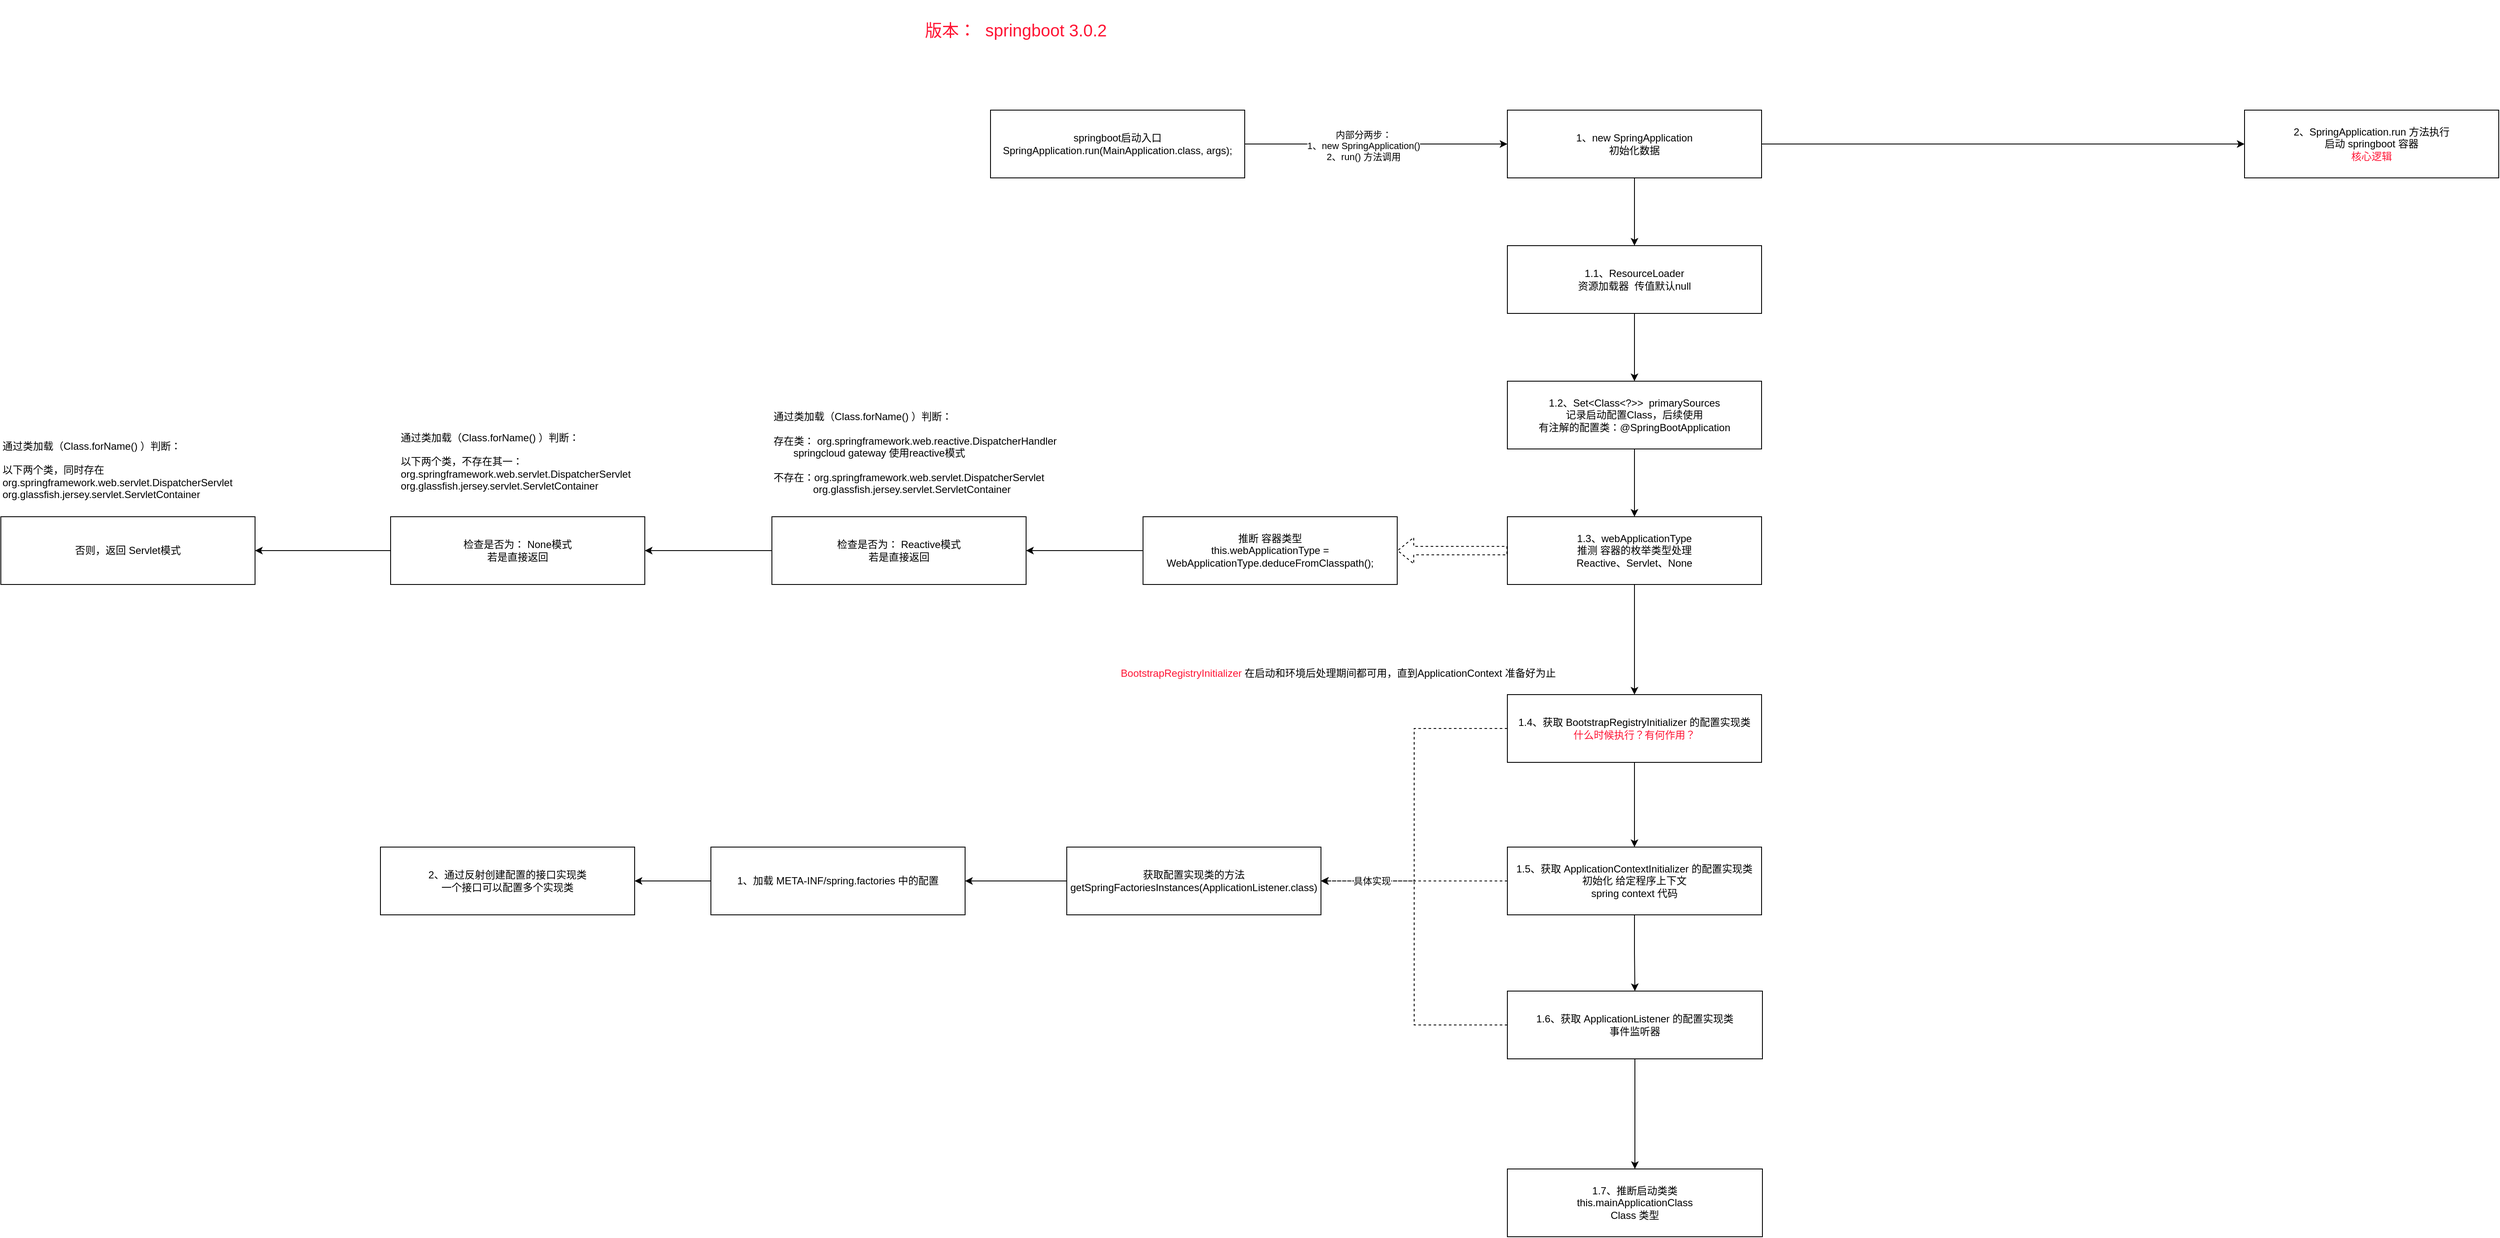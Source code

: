 <mxfile version="24.7.1" type="github">
  <diagram name="第 1 页" id="V4Ak-N3mkKXYkzaVka8B">
    <mxGraphModel dx="3540" dy="854" grid="1" gridSize="10" guides="1" tooltips="1" connect="1" arrows="1" fold="1" page="1" pageScale="1" pageWidth="827" pageHeight="1169" math="0" shadow="0">
      <root>
        <mxCell id="0" />
        <mxCell id="1" parent="0" />
        <mxCell id="5lzMWwLud2EmKNjs77PM-1" value="版本：&amp;nbsp; springboot 3.0.2" style="text;html=1;align=center;verticalAlign=middle;whiteSpace=wrap;rounded=0;fontSize=20;fontColor=#FF1434;" parent="1" vertex="1">
          <mxGeometry x="20" y="30" width="260" height="70" as="geometry" />
        </mxCell>
        <mxCell id="5lzMWwLud2EmKNjs77PM-5" style="edgeStyle=orthogonalEdgeStyle;rounded=0;orthogonalLoop=1;jettySize=auto;html=1;exitX=1;exitY=0.5;exitDx=0;exitDy=0;" parent="1" source="5lzMWwLud2EmKNjs77PM-2" target="5lzMWwLud2EmKNjs77PM-4" edge="1">
          <mxGeometry relative="1" as="geometry" />
        </mxCell>
        <mxCell id="5lzMWwLud2EmKNjs77PM-7" value="内部分两步：&lt;div&gt;1、new SpringApplication()&lt;/div&gt;&lt;div&gt;2、run() 方法调用&lt;/div&gt;" style="edgeLabel;html=1;align=center;verticalAlign=middle;resizable=0;points=[];" parent="5lzMWwLud2EmKNjs77PM-5" vertex="1" connectable="0">
          <mxGeometry x="-0.2" y="-2" relative="1" as="geometry">
            <mxPoint x="16" as="offset" />
          </mxGeometry>
        </mxCell>
        <mxCell id="5lzMWwLud2EmKNjs77PM-2" value="&lt;div&gt;springboot启动入口&lt;/div&gt;SpringApplication.run(MainApplication.class, args);" style="whiteSpace=wrap;html=1;" parent="1" vertex="1">
          <mxGeometry x="120" y="160" width="300" height="80" as="geometry" />
        </mxCell>
        <mxCell id="5lzMWwLud2EmKNjs77PM-8" style="edgeStyle=orthogonalEdgeStyle;rounded=0;orthogonalLoop=1;jettySize=auto;html=1;" parent="1" source="5lzMWwLud2EmKNjs77PM-4" target="5lzMWwLud2EmKNjs77PM-9" edge="1">
          <mxGeometry relative="1" as="geometry">
            <mxPoint x="880" y="360" as="targetPoint" />
          </mxGeometry>
        </mxCell>
        <mxCell id="WUfuaM3kLcoVB8gfCpkm-34" style="edgeStyle=orthogonalEdgeStyle;rounded=0;orthogonalLoop=1;jettySize=auto;html=1;exitX=1;exitY=0.5;exitDx=0;exitDy=0;" edge="1" parent="1" source="5lzMWwLud2EmKNjs77PM-4" target="WUfuaM3kLcoVB8gfCpkm-33">
          <mxGeometry relative="1" as="geometry" />
        </mxCell>
        <mxCell id="5lzMWwLud2EmKNjs77PM-4" value="1、new SpringApplication&lt;div&gt;&lt;/div&gt;&lt;div&gt;初始化数据&lt;/div&gt;" style="whiteSpace=wrap;html=1;" parent="1" vertex="1">
          <mxGeometry x="730" y="160" width="300" height="80" as="geometry" />
        </mxCell>
        <mxCell id="5lzMWwLud2EmKNjs77PM-11" style="edgeStyle=orthogonalEdgeStyle;rounded=0;orthogonalLoop=1;jettySize=auto;html=1;" parent="1" source="5lzMWwLud2EmKNjs77PM-9" target="5lzMWwLud2EmKNjs77PM-10" edge="1">
          <mxGeometry relative="1" as="geometry" />
        </mxCell>
        <mxCell id="5lzMWwLud2EmKNjs77PM-9" value="1.1、ResourceLoader&lt;div&gt;资源加载器&amp;nbsp; 传值默认null&lt;/div&gt;" style="whiteSpace=wrap;html=1;" parent="1" vertex="1">
          <mxGeometry x="730" y="320" width="300" height="80" as="geometry" />
        </mxCell>
        <mxCell id="5lzMWwLud2EmKNjs77PM-13" style="edgeStyle=orthogonalEdgeStyle;rounded=0;orthogonalLoop=1;jettySize=auto;html=1;exitX=0.5;exitY=1;exitDx=0;exitDy=0;entryX=0.5;entryY=0;entryDx=0;entryDy=0;" parent="1" source="5lzMWwLud2EmKNjs77PM-10" target="5lzMWwLud2EmKNjs77PM-12" edge="1">
          <mxGeometry relative="1" as="geometry" />
        </mxCell>
        <mxCell id="5lzMWwLud2EmKNjs77PM-10" value="1.2、Set&amp;lt;Class&amp;lt;?&amp;gt;&amp;gt;&amp;nbsp; primarySources&lt;div&gt;记录启动配置Class，后续使用&lt;/div&gt;&lt;div&gt;有注解的配置类：@SpringBootApplication&lt;br&gt;&lt;/div&gt;" style="whiteSpace=wrap;html=1;" parent="1" vertex="1">
          <mxGeometry x="730" y="480" width="300" height="80" as="geometry" />
        </mxCell>
        <mxCell id="5lzMWwLud2EmKNjs77PM-16" style="edgeStyle=orthogonalEdgeStyle;rounded=0;orthogonalLoop=1;jettySize=auto;html=1;exitX=0;exitY=0.5;exitDx=0;exitDy=0;shape=flexArrow;dashed=1;" parent="1" source="5lzMWwLud2EmKNjs77PM-12" target="5lzMWwLud2EmKNjs77PM-15" edge="1">
          <mxGeometry relative="1" as="geometry" />
        </mxCell>
        <mxCell id="WUfuaM3kLcoVB8gfCpkm-15" style="edgeStyle=orthogonalEdgeStyle;rounded=0;orthogonalLoop=1;jettySize=auto;html=1;exitX=0.5;exitY=1;exitDx=0;exitDy=0;" edge="1" parent="1" source="5lzMWwLud2EmKNjs77PM-12" target="WUfuaM3kLcoVB8gfCpkm-14">
          <mxGeometry relative="1" as="geometry" />
        </mxCell>
        <mxCell id="5lzMWwLud2EmKNjs77PM-12" value="&lt;div&gt;1.3、webApplicationType&lt;/div&gt;&lt;div&gt;推测 容器的枚举类型处理&lt;/div&gt;&lt;div&gt;Reactive、Servlet、None&lt;/div&gt;" style="whiteSpace=wrap;html=1;" parent="1" vertex="1">
          <mxGeometry x="730" y="640" width="300" height="80" as="geometry" />
        </mxCell>
        <mxCell id="WUfuaM3kLcoVB8gfCpkm-11" style="edgeStyle=orthogonalEdgeStyle;rounded=0;orthogonalLoop=1;jettySize=auto;html=1;exitX=0;exitY=0.5;exitDx=0;exitDy=0;" edge="1" parent="1" source="5lzMWwLud2EmKNjs77PM-15" target="WUfuaM3kLcoVB8gfCpkm-1">
          <mxGeometry relative="1" as="geometry" />
        </mxCell>
        <mxCell id="5lzMWwLud2EmKNjs77PM-15" value="&lt;div&gt;推断 容器类型&lt;/div&gt;this.webApplicationType = WebApplicationType.deduceFromClasspath();" style="whiteSpace=wrap;html=1;" parent="1" vertex="1">
          <mxGeometry x="300" y="640" width="300" height="80" as="geometry" />
        </mxCell>
        <mxCell id="WUfuaM3kLcoVB8gfCpkm-12" style="edgeStyle=orthogonalEdgeStyle;rounded=0;orthogonalLoop=1;jettySize=auto;html=1;exitX=0;exitY=0.5;exitDx=0;exitDy=0;" edge="1" parent="1" source="WUfuaM3kLcoVB8gfCpkm-1" target="WUfuaM3kLcoVB8gfCpkm-3">
          <mxGeometry relative="1" as="geometry" />
        </mxCell>
        <mxCell id="WUfuaM3kLcoVB8gfCpkm-1" value="检查是否为： Reactive模式&lt;div&gt;若是直接返回&lt;/div&gt;" style="whiteSpace=wrap;html=1;" vertex="1" parent="1">
          <mxGeometry x="-138" y="640" width="300" height="80" as="geometry" />
        </mxCell>
        <mxCell id="WUfuaM3kLcoVB8gfCpkm-13" style="edgeStyle=orthogonalEdgeStyle;rounded=0;orthogonalLoop=1;jettySize=auto;html=1;exitX=0;exitY=0.5;exitDx=0;exitDy=0;" edge="1" parent="1" source="WUfuaM3kLcoVB8gfCpkm-3" target="WUfuaM3kLcoVB8gfCpkm-5">
          <mxGeometry relative="1" as="geometry" />
        </mxCell>
        <mxCell id="WUfuaM3kLcoVB8gfCpkm-3" value="检查是否为： None模式&lt;div&gt;若是直接返回&lt;/div&gt;" style="whiteSpace=wrap;html=1;" vertex="1" parent="1">
          <mxGeometry x="-588" y="640" width="300" height="80" as="geometry" />
        </mxCell>
        <mxCell id="WUfuaM3kLcoVB8gfCpkm-5" value="否则，返回 Servlet模式" style="whiteSpace=wrap;html=1;" vertex="1" parent="1">
          <mxGeometry x="-1048" y="640" width="300" height="80" as="geometry" />
        </mxCell>
        <mxCell id="WUfuaM3kLcoVB8gfCpkm-7" value="&lt;div&gt;通过类加载（Class.forName() ）判断：&lt;/div&gt;&lt;div&gt;&lt;br&gt;&lt;/div&gt;存在类： org.springframework.web.reactive.DispatcherHandler&lt;div&gt;&amp;nbsp; &amp;nbsp; &amp;nbsp; &amp;nbsp;springcloud gateway 使用reactive模式&lt;/div&gt;&lt;div&gt;&lt;br&gt;&lt;div&gt;不存在：org.springframework.web.servlet.DispatcherServlet&lt;/div&gt;&lt;div&gt;&amp;nbsp; &amp;nbsp; &amp;nbsp; &amp;nbsp; &amp;nbsp; &amp;nbsp; &amp;nbsp; org.glassfish.jersey.servlet.ServletContainer&lt;br&gt;&lt;/div&gt;&lt;/div&gt;" style="text;html=1;align=left;verticalAlign=middle;resizable=0;points=[];autosize=1;strokeColor=none;fillColor=none;" vertex="1" parent="1">
          <mxGeometry x="-138" y="510" width="360" height="110" as="geometry" />
        </mxCell>
        <mxCell id="WUfuaM3kLcoVB8gfCpkm-9" value="&lt;div&gt;通过类加载（Class.forName() ）判断：&lt;/div&gt;&lt;div&gt;&lt;br&gt;&lt;/div&gt;&lt;div&gt;&lt;div&gt;以下两个类，不存在其一：&lt;/div&gt;&lt;div&gt;org.springframework.web.servlet.DispatcherServlet&lt;/div&gt;&lt;div&gt;org.glassfish.jersey.servlet.ServletContainer&lt;br&gt;&lt;/div&gt;&lt;/div&gt;" style="text;html=1;align=left;verticalAlign=middle;resizable=0;points=[];autosize=1;strokeColor=none;fillColor=none;" vertex="1" parent="1">
          <mxGeometry x="-578" y="530" width="290" height="90" as="geometry" />
        </mxCell>
        <mxCell id="WUfuaM3kLcoVB8gfCpkm-10" value="&lt;div&gt;通过类加载（Class.forName() ）判断：&lt;/div&gt;&lt;div&gt;&lt;br&gt;&lt;/div&gt;&lt;div&gt;&lt;div&gt;以下两个类，同时存在&lt;/div&gt;&lt;div&gt;org.springframework.web.servlet.DispatcherServlet&lt;/div&gt;&lt;div&gt;org.glassfish.jersey.servlet.ServletContainer&lt;br&gt;&lt;/div&gt;&lt;/div&gt;" style="text;html=1;align=left;verticalAlign=middle;resizable=0;points=[];autosize=1;strokeColor=none;fillColor=none;" vertex="1" parent="1">
          <mxGeometry x="-1048" y="540" width="290" height="90" as="geometry" />
        </mxCell>
        <mxCell id="WUfuaM3kLcoVB8gfCpkm-19" style="edgeStyle=orthogonalEdgeStyle;rounded=0;orthogonalLoop=1;jettySize=auto;html=1;exitX=0.5;exitY=1;exitDx=0;exitDy=0;" edge="1" parent="1" source="WUfuaM3kLcoVB8gfCpkm-14" target="WUfuaM3kLcoVB8gfCpkm-18">
          <mxGeometry relative="1" as="geometry" />
        </mxCell>
        <mxCell id="WUfuaM3kLcoVB8gfCpkm-27" style="edgeStyle=orthogonalEdgeStyle;rounded=0;orthogonalLoop=1;jettySize=auto;html=1;exitX=0;exitY=0.5;exitDx=0;exitDy=0;entryX=1;entryY=0.5;entryDx=0;entryDy=0;dashed=1;" edge="1" parent="1" source="WUfuaM3kLcoVB8gfCpkm-14" target="WUfuaM3kLcoVB8gfCpkm-22">
          <mxGeometry relative="1" as="geometry" />
        </mxCell>
        <mxCell id="WUfuaM3kLcoVB8gfCpkm-14" value="1.4、获取 BootstrapRegistryInitializer 的配置实现类&lt;div&gt;&lt;font color=&quot;#ff1434&quot;&gt;什么时候执行？有何作用？&lt;/font&gt;&lt;/div&gt;" style="whiteSpace=wrap;html=1;" vertex="1" parent="1">
          <mxGeometry x="730" y="850" width="300" height="80" as="geometry" />
        </mxCell>
        <mxCell id="WUfuaM3kLcoVB8gfCpkm-17" value="&lt;font color=&quot;#ff1434&quot;&gt;BootstrapRegistryInitializer&lt;/font&gt; 在启动和环境后处理期间都可用，直到ApplicationContext 准备好为止" style="text;html=1;align=center;verticalAlign=middle;resizable=0;points=[];autosize=1;strokeColor=none;fillColor=none;" vertex="1" parent="1">
          <mxGeometry x="260" y="810" width="540" height="30" as="geometry" />
        </mxCell>
        <mxCell id="WUfuaM3kLcoVB8gfCpkm-21" style="edgeStyle=orthogonalEdgeStyle;rounded=0;orthogonalLoop=1;jettySize=auto;html=1;exitX=0.5;exitY=1;exitDx=0;exitDy=0;" edge="1" parent="1" source="WUfuaM3kLcoVB8gfCpkm-18" target="WUfuaM3kLcoVB8gfCpkm-20">
          <mxGeometry relative="1" as="geometry" />
        </mxCell>
        <mxCell id="WUfuaM3kLcoVB8gfCpkm-28" style="edgeStyle=orthogonalEdgeStyle;rounded=0;orthogonalLoop=1;jettySize=auto;html=1;exitX=0;exitY=0.5;exitDx=0;exitDy=0;dashed=1;" edge="1" parent="1" source="WUfuaM3kLcoVB8gfCpkm-18" target="WUfuaM3kLcoVB8gfCpkm-22">
          <mxGeometry relative="1" as="geometry" />
        </mxCell>
        <mxCell id="WUfuaM3kLcoVB8gfCpkm-18" value="1.5、获取&amp;nbsp;ApplicationContextInitializer 的配置实现类&lt;div&gt;初始化 给定程序上下文&lt;/div&gt;&lt;div&gt;spring context 代码&lt;/div&gt;" style="whiteSpace=wrap;html=1;" vertex="1" parent="1">
          <mxGeometry x="730" y="1030" width="300" height="80" as="geometry" />
        </mxCell>
        <mxCell id="WUfuaM3kLcoVB8gfCpkm-29" style="edgeStyle=orthogonalEdgeStyle;rounded=0;orthogonalLoop=1;jettySize=auto;html=1;exitX=0;exitY=0.5;exitDx=0;exitDy=0;entryX=1;entryY=0.5;entryDx=0;entryDy=0;dashed=1;" edge="1" parent="1" source="WUfuaM3kLcoVB8gfCpkm-20" target="WUfuaM3kLcoVB8gfCpkm-22">
          <mxGeometry relative="1" as="geometry" />
        </mxCell>
        <mxCell id="WUfuaM3kLcoVB8gfCpkm-30" value="具体实现" style="edgeLabel;html=1;align=center;verticalAlign=middle;resizable=0;points=[];" vertex="1" connectable="0" parent="WUfuaM3kLcoVB8gfCpkm-29">
          <mxGeometry x="0.841" y="-2" relative="1" as="geometry">
            <mxPoint x="29" y="2" as="offset" />
          </mxGeometry>
        </mxCell>
        <mxCell id="WUfuaM3kLcoVB8gfCpkm-32" style="edgeStyle=orthogonalEdgeStyle;rounded=0;orthogonalLoop=1;jettySize=auto;html=1;exitX=0.5;exitY=1;exitDx=0;exitDy=0;" edge="1" parent="1" source="WUfuaM3kLcoVB8gfCpkm-20" target="WUfuaM3kLcoVB8gfCpkm-31">
          <mxGeometry relative="1" as="geometry" />
        </mxCell>
        <mxCell id="WUfuaM3kLcoVB8gfCpkm-20" value="1.6、获取&amp;nbsp;ApplicationListener 的配置实现类&lt;div&gt;事件监听器&lt;/div&gt;" style="whiteSpace=wrap;html=1;" vertex="1" parent="1">
          <mxGeometry x="730" y="1200" width="301" height="80" as="geometry" />
        </mxCell>
        <mxCell id="WUfuaM3kLcoVB8gfCpkm-24" style="edgeStyle=orthogonalEdgeStyle;rounded=0;orthogonalLoop=1;jettySize=auto;html=1;exitX=0;exitY=0.5;exitDx=0;exitDy=0;" edge="1" parent="1" source="WUfuaM3kLcoVB8gfCpkm-22" target="WUfuaM3kLcoVB8gfCpkm-23">
          <mxGeometry relative="1" as="geometry" />
        </mxCell>
        <mxCell id="WUfuaM3kLcoVB8gfCpkm-22" value="&lt;div&gt;获取配置实现类的方法&lt;/div&gt;getSpringFactoriesInstances(ApplicationListener.class)" style="whiteSpace=wrap;html=1;" vertex="1" parent="1">
          <mxGeometry x="210" y="1030" width="300" height="80" as="geometry" />
        </mxCell>
        <mxCell id="WUfuaM3kLcoVB8gfCpkm-26" style="edgeStyle=orthogonalEdgeStyle;rounded=0;orthogonalLoop=1;jettySize=auto;html=1;exitX=0;exitY=0.5;exitDx=0;exitDy=0;" edge="1" parent="1" source="WUfuaM3kLcoVB8gfCpkm-23" target="WUfuaM3kLcoVB8gfCpkm-25">
          <mxGeometry relative="1" as="geometry" />
        </mxCell>
        <mxCell id="WUfuaM3kLcoVB8gfCpkm-23" value="1、加载&amp;nbsp;META-INF/spring.factories 中的配置&lt;div&gt;&lt;/div&gt;" style="whiteSpace=wrap;html=1;" vertex="1" parent="1">
          <mxGeometry x="-210" y="1030" width="300" height="80" as="geometry" />
        </mxCell>
        <mxCell id="WUfuaM3kLcoVB8gfCpkm-25" value="2、通过反射创建配置的接口实现类&lt;div&gt;&lt;/div&gt;&lt;div&gt;一个接口可以配置多个实现类&lt;/div&gt;" style="whiteSpace=wrap;html=1;" vertex="1" parent="1">
          <mxGeometry x="-600" y="1030" width="300" height="80" as="geometry" />
        </mxCell>
        <mxCell id="WUfuaM3kLcoVB8gfCpkm-31" value="1.7、推断启动类类&lt;div&gt;this.mainApplicationClass&lt;/div&gt;&lt;div&gt;Class 类型&lt;/div&gt;" style="whiteSpace=wrap;html=1;" vertex="1" parent="1">
          <mxGeometry x="730" y="1410" width="301" height="80" as="geometry" />
        </mxCell>
        <mxCell id="WUfuaM3kLcoVB8gfCpkm-33" value="2、SpringApplication.run 方法执行&lt;div&gt;启动 springboot 容器&lt;/div&gt;&lt;div&gt;&lt;font color=&quot;#ff1434&quot;&gt;核心逻辑&lt;/font&gt;&lt;/div&gt;" style="whiteSpace=wrap;html=1;" vertex="1" parent="1">
          <mxGeometry x="1600" y="160" width="300" height="80" as="geometry" />
        </mxCell>
      </root>
    </mxGraphModel>
  </diagram>
</mxfile>
